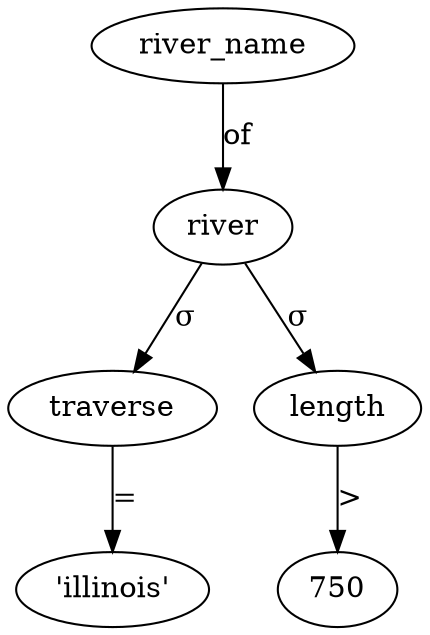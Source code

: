 strict digraph "" {
	node [label="\N"];
	river	 [label=river,
		type=0];
	"river.traverse8788251259539"	 [label=traverse,
		type=1];
	river -> "river.traverse8788251259539"	 [label=σ,
		type=σ];
	"river.length-9223363248603516262"	 [label=length,
		type=1];
	river -> "river.length-9223363248603516262"	 [label=σ,
		type=σ];
	"river.river_name"	 [label=river_name,
		type=1];
	"river.river_name" -> river	 [label=of,
		type=µ];
	"'illinois'-9223363248603504236"	 [label="'illinois'",
		type=2];
	"river.traverse8788251259539" -> "'illinois'-9223363248603504236"	 [label="=",
		type=θ];
	"750-9223363248603504188"	 [label=750,
		type=2];
	"river.length-9223363248603516262" -> "750-9223363248603504188"	 [label=">",
		type=θ];
}
